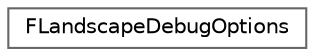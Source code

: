 digraph "Graphical Class Hierarchy"
{
 // INTERACTIVE_SVG=YES
 // LATEX_PDF_SIZE
  bgcolor="transparent";
  edge [fontname=Helvetica,fontsize=10,labelfontname=Helvetica,labelfontsize=10];
  node [fontname=Helvetica,fontsize=10,shape=box,height=0.2,width=0.4];
  rankdir="LR";
  Node0 [id="Node000000",label="FLandscapeDebugOptions",height=0.2,width=0.4,color="grey40", fillcolor="white", style="filled",URL="$d2/dd1/structFLandscapeDebugOptions.html",tooltip=" "];
}
